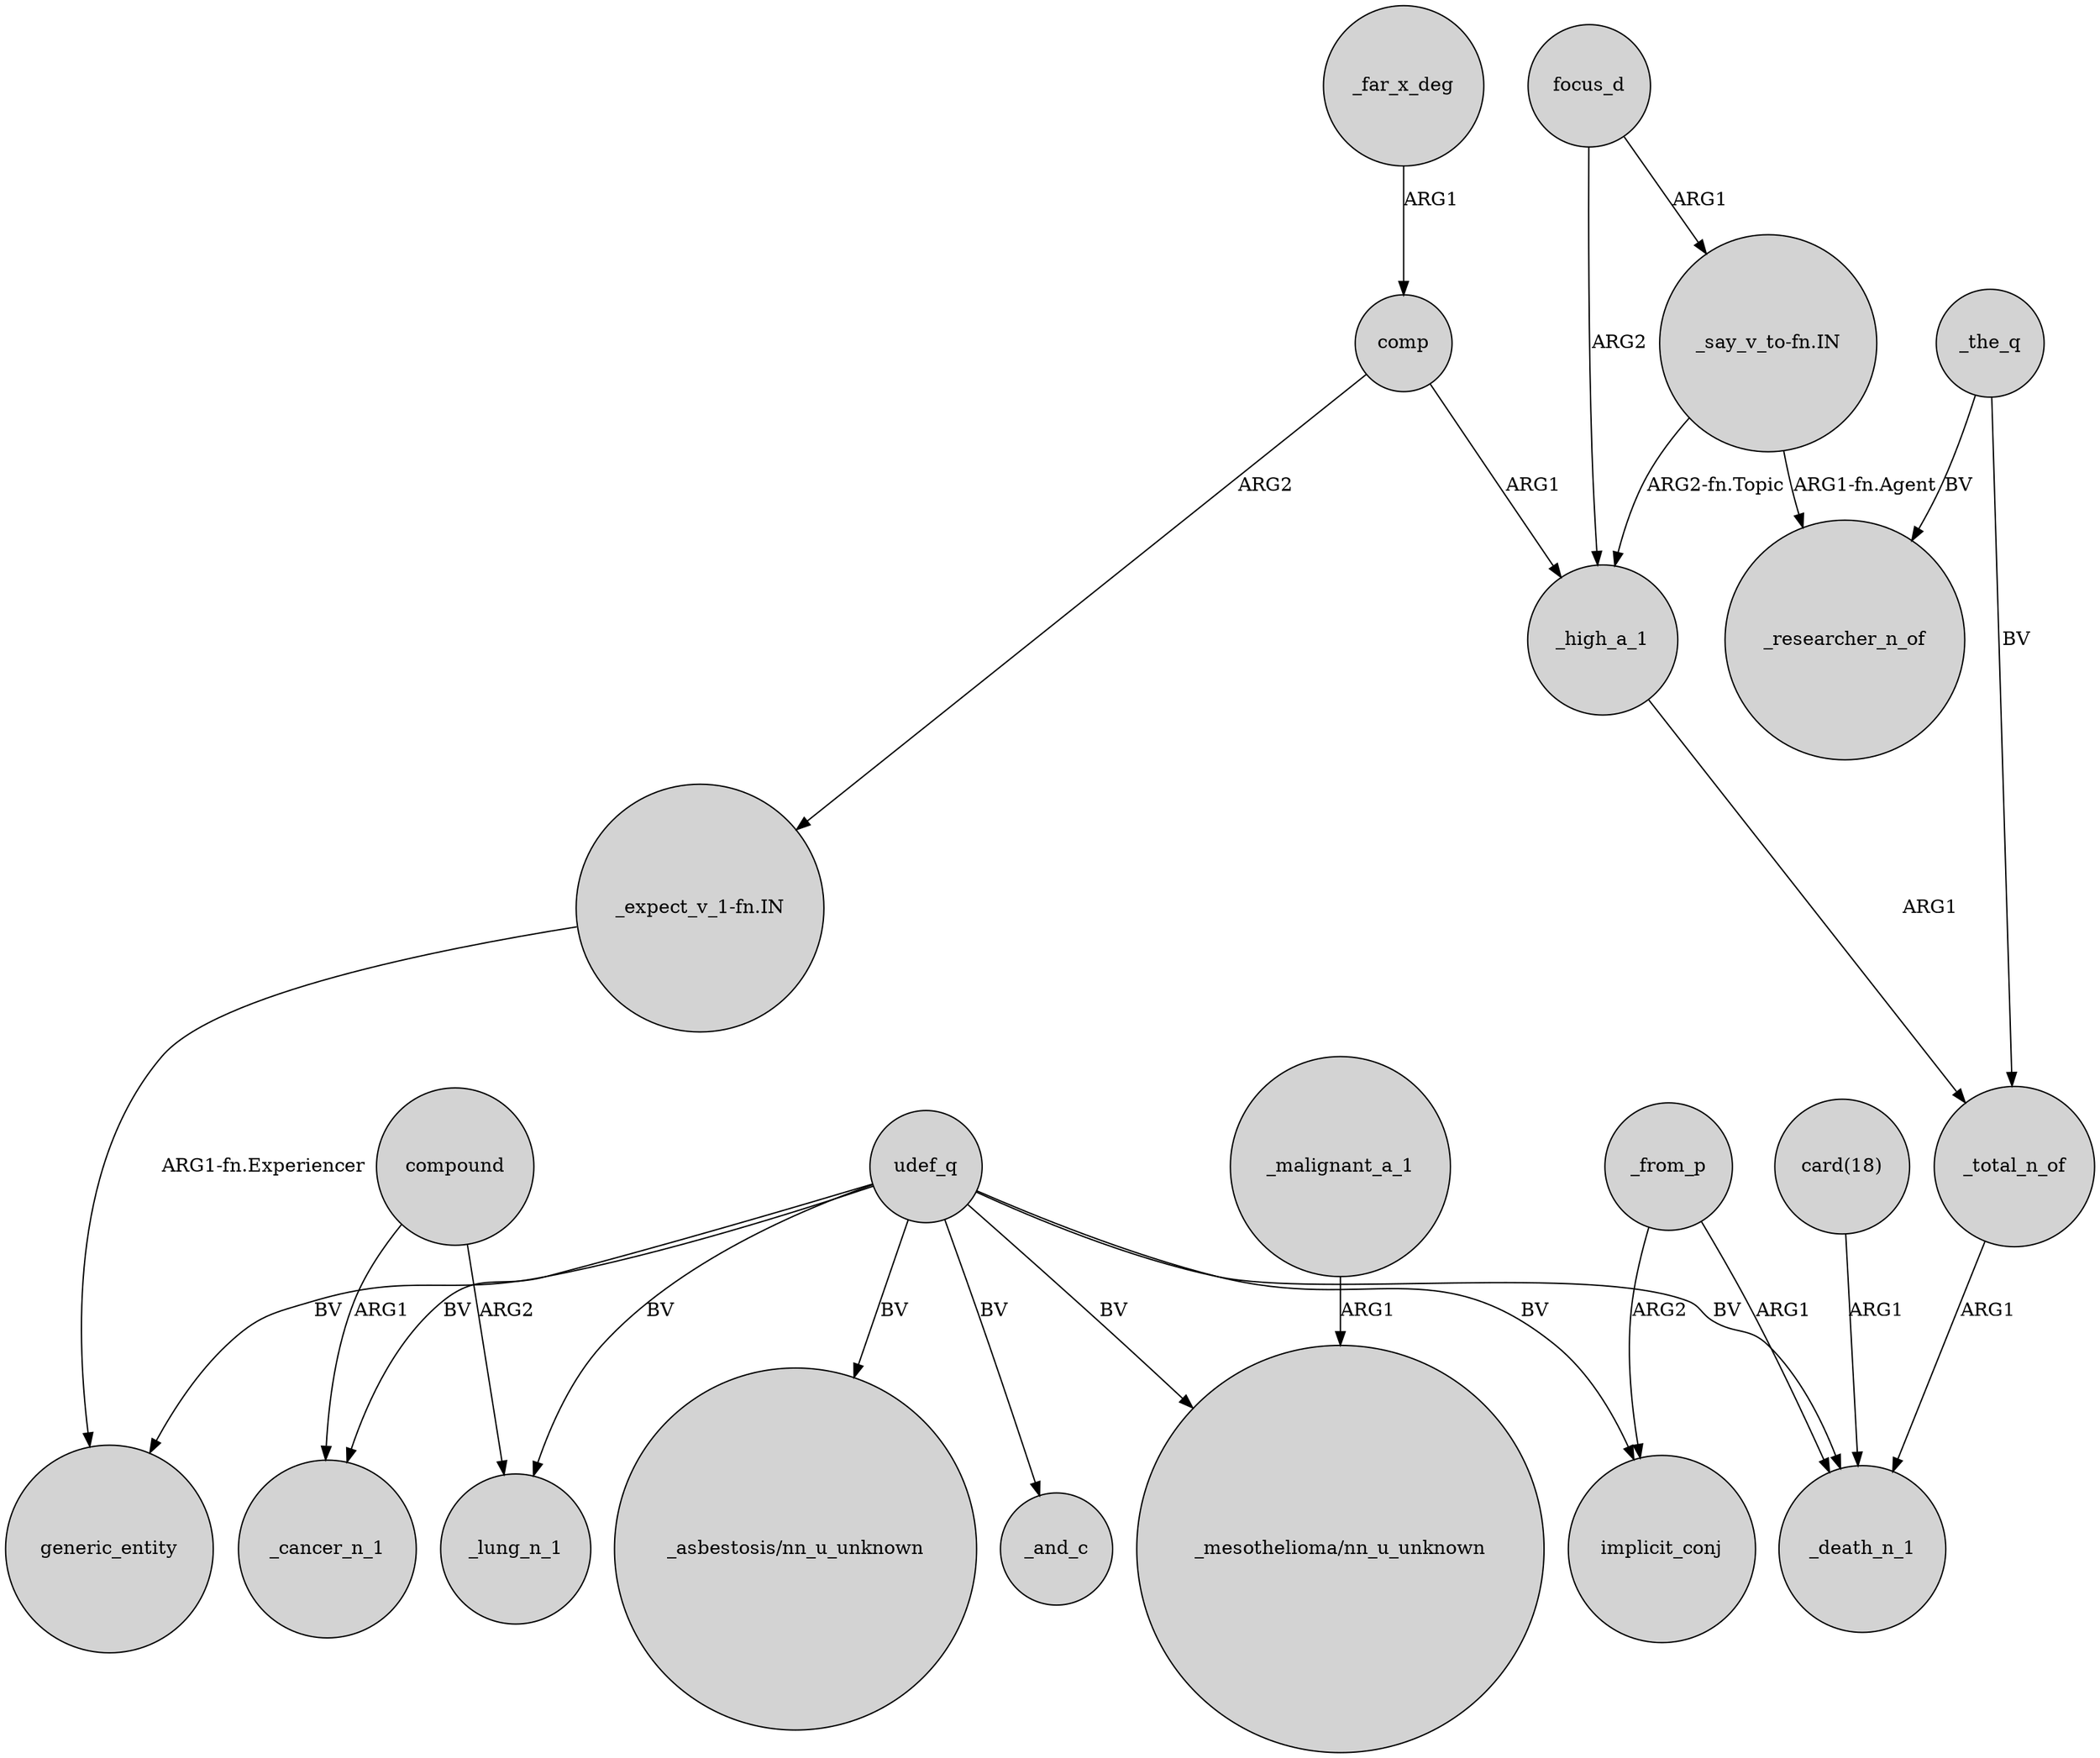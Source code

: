 digraph {
	node [shape=circle style=filled]
	udef_q -> _lung_n_1 [label=BV]
	_total_n_of -> _death_n_1 [label=ARG1]
	udef_q -> _cancer_n_1 [label=BV]
	udef_q -> generic_entity [label=BV]
	udef_q -> "_asbestosis/nn_u_unknown" [label=BV]
	comp -> "_expect_v_1-fn.IN" [label=ARG2]
	_the_q -> _researcher_n_of [label=BV]
	"_say_v_to-fn.IN" -> _high_a_1 [label="ARG2-fn.Topic"]
	focus_d -> _high_a_1 [label=ARG2]
	_the_q -> _total_n_of [label=BV]
	"card(18)" -> _death_n_1 [label=ARG1]
	"_say_v_to-fn.IN" -> _researcher_n_of [label="ARG1-fn.Agent"]
	comp -> _high_a_1 [label=ARG1]
	udef_q -> implicit_conj [label=BV]
	compound -> _cancer_n_1 [label=ARG1]
	udef_q -> "_mesothelioma/nn_u_unknown" [label=BV]
	_from_p -> _death_n_1 [label=ARG1]
	_from_p -> implicit_conj [label=ARG2]
	_high_a_1 -> _total_n_of [label=ARG1]
	compound -> _lung_n_1 [label=ARG2]
	_far_x_deg -> comp [label=ARG1]
	udef_q -> _death_n_1 [label=BV]
	"_expect_v_1-fn.IN" -> generic_entity [label="ARG1-fn.Experiencer"]
	_malignant_a_1 -> "_mesothelioma/nn_u_unknown" [label=ARG1]
	udef_q -> _and_c [label=BV]
	focus_d -> "_say_v_to-fn.IN" [label=ARG1]
}
